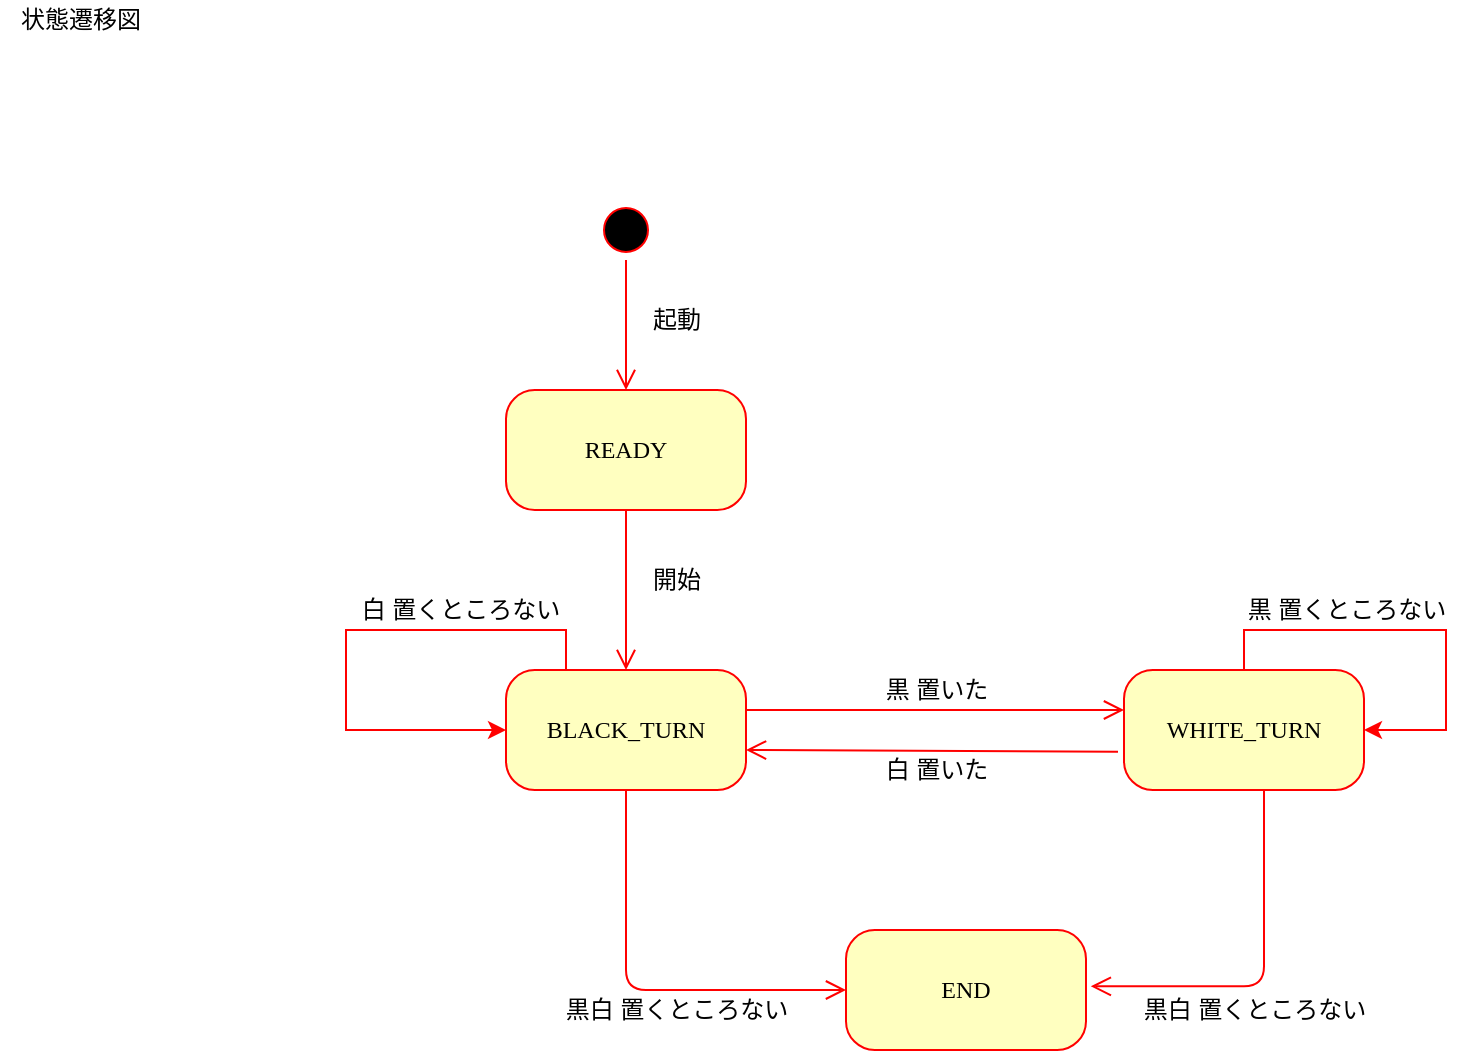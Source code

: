 <mxfile version="13.3.9" type="device"><diagram name="Page-1" id="58cdce13-f638-feb5-8d6f-7d28b1aa9fa0"><mxGraphModel dx="2010" dy="1081" grid="1" gridSize="10" guides="1" tooltips="1" connect="1" arrows="1" fold="1" page="1" pageScale="1" pageWidth="1100" pageHeight="850" background="#ffffff" math="0" shadow="0"><root><mxCell id="0"/><mxCell id="1" parent="0"/><mxCell id="382b91b5511bd0f7-1" value="" style="ellipse;html=1;shape=startState;fillColor=#000000;strokeColor=#ff0000;rounded=1;shadow=0;comic=0;labelBackgroundColor=none;fontFamily=Verdana;fontSize=12;fontColor=#000000;align=center;direction=south;" parent="1" vertex="1"><mxGeometry x="338" y="140" width="30" height="30" as="geometry"/></mxCell><mxCell id="382b91b5511bd0f7-5" value="END" style="rounded=1;whiteSpace=wrap;html=1;arcSize=24;fillColor=#ffffc0;strokeColor=#ff0000;shadow=0;comic=0;labelBackgroundColor=none;fontFamily=Verdana;fontSize=12;fontColor=#000000;align=center;" parent="1" vertex="1"><mxGeometry x="463" y="505" width="120" height="60" as="geometry"/></mxCell><mxCell id="382b91b5511bd0f7-6" value="BLACK_TURN" style="rounded=1;whiteSpace=wrap;html=1;arcSize=24;fillColor=#ffffc0;strokeColor=#ff0000;shadow=0;comic=0;labelBackgroundColor=none;fontFamily=Verdana;fontSize=12;fontColor=#000000;align=center;" parent="1" vertex="1"><mxGeometry x="293" y="375" width="120" height="60" as="geometry"/></mxCell><mxCell id="382b91b5511bd0f7-7" value="WHITE_TURN" style="rounded=1;whiteSpace=wrap;html=1;arcSize=24;fillColor=#ffffc0;strokeColor=#ff0000;shadow=0;comic=0;labelBackgroundColor=none;fontFamily=Verdana;fontSize=12;fontColor=#000000;align=center;" parent="1" vertex="1"><mxGeometry x="602" y="375" width="120" height="60" as="geometry"/></mxCell><mxCell id="2a3bc250acf0617d-9" style="edgeStyle=orthogonalEdgeStyle;html=1;labelBackgroundColor=none;endArrow=open;endSize=8;strokeColor=#ff0000;fontFamily=Verdana;fontSize=12;align=left;exitX=0.5;exitY=1;exitDx=0;exitDy=0;" parent="1" source="lxyLRqeUIMd10mGsrBQk-5" target="382b91b5511bd0f7-6" edge="1"><mxGeometry relative="1" as="geometry"/></mxCell><mxCell id="3cde6dad864a17aa-7" style="edgeStyle=elbowEdgeStyle;html=1;labelBackgroundColor=none;endArrow=open;endSize=8;strokeColor=#ff0000;fontFamily=Verdana;fontSize=12;align=left;exitX=0.5;exitY=1;exitDx=0;exitDy=0;" parent="1" source="382b91b5511bd0f7-6" target="382b91b5511bd0f7-5" edge="1"><mxGeometry relative="1" as="geometry"><mxPoint x="557.667" y="690" as="sourcePoint"/><mxPoint x="598" y="575" as="targetPoint"/><Array as="points"><mxPoint x="353" y="485"/><mxPoint x="453" y="465"/><mxPoint x="493" y="475"/><mxPoint x="353" y="475"/></Array></mxGeometry></mxCell><mxCell id="lxyLRqeUIMd10mGsrBQk-2" value="状態遷移図" style="text;html=1;align=center;verticalAlign=middle;resizable=0;points=[];autosize=1;" vertex="1" parent="1"><mxGeometry x="40" y="40" width="80" height="20" as="geometry"/></mxCell><mxCell id="lxyLRqeUIMd10mGsrBQk-4" value="起動" style="text;html=1;align=center;verticalAlign=middle;resizable=0;points=[];autosize=1;" vertex="1" parent="1"><mxGeometry x="358" y="190" width="40" height="20" as="geometry"/></mxCell><mxCell id="lxyLRqeUIMd10mGsrBQk-5" value="READY" style="rounded=1;whiteSpace=wrap;html=1;arcSize=24;fillColor=#ffffc0;strokeColor=#ff0000;shadow=0;comic=0;labelBackgroundColor=none;fontFamily=Verdana;fontSize=12;fontColor=#000000;align=center;" vertex="1" parent="1"><mxGeometry x="293" y="235" width="120" height="60" as="geometry"/></mxCell><mxCell id="lxyLRqeUIMd10mGsrBQk-6" style="edgeStyle=orthogonalEdgeStyle;html=1;labelBackgroundColor=none;endArrow=open;endSize=8;strokeColor=#ff0000;fontFamily=Verdana;fontSize=12;align=left;entryX=0.5;entryY=0;entryDx=0;entryDy=0;" edge="1" parent="1" source="382b91b5511bd0f7-1" target="lxyLRqeUIMd10mGsrBQk-5"><mxGeometry relative="1" as="geometry"><Array as="points"><mxPoint x="353" y="235"/></Array><mxPoint x="453" y="235" as="sourcePoint"/><mxPoint x="778" y="245" as="targetPoint"/></mxGeometry></mxCell><mxCell id="lxyLRqeUIMd10mGsrBQk-7" value="開始" style="text;html=1;align=center;verticalAlign=middle;resizable=0;points=[];autosize=1;" vertex="1" parent="1"><mxGeometry x="358" y="320" width="40" height="20" as="geometry"/></mxCell><mxCell id="lxyLRqeUIMd10mGsrBQk-8" style="edgeStyle=orthogonalEdgeStyle;html=1;labelBackgroundColor=none;endArrow=open;endSize=8;strokeColor=#ff0000;fontFamily=Verdana;fontSize=12;align=left;" edge="1" parent="1" target="382b91b5511bd0f7-7"><mxGeometry relative="1" as="geometry"><mxPoint x="413" y="395" as="sourcePoint"/><mxPoint x="523" y="405" as="targetPoint"/><Array as="points"><mxPoint x="413" y="395"/></Array></mxGeometry></mxCell><mxCell id="lxyLRqeUIMd10mGsrBQk-9" style="edgeStyle=orthogonalEdgeStyle;html=1;labelBackgroundColor=none;endArrow=open;endSize=8;strokeColor=#ff0000;fontFamily=Verdana;fontSize=12;align=left;exitX=-0.025;exitY=0.681;exitDx=0;exitDy=0;exitPerimeter=0;" edge="1" parent="1" source="382b91b5511bd0f7-7"><mxGeometry relative="1" as="geometry"><mxPoint x="543" y="415" as="sourcePoint"/><mxPoint x="413" y="415" as="targetPoint"/><Array as="points"><mxPoint x="413" y="415"/></Array></mxGeometry></mxCell><mxCell id="lxyLRqeUIMd10mGsrBQk-11" style="edgeStyle=elbowEdgeStyle;html=1;labelBackgroundColor=none;endArrow=open;endSize=8;strokeColor=#ff0000;fontFamily=Verdana;fontSize=12;align=left;exitX=0.5;exitY=1;exitDx=0;exitDy=0;entryX=1.02;entryY=0.469;entryDx=0;entryDy=0;entryPerimeter=0;" edge="1" parent="1" target="382b91b5511bd0f7-5"><mxGeometry relative="1" as="geometry"><mxPoint x="672" y="435" as="sourcePoint"/><mxPoint x="762" y="535" as="targetPoint"/><Array as="points"><mxPoint x="672" y="485"/><mxPoint x="772" y="465"/><mxPoint x="812" y="475"/><mxPoint x="672" y="475"/></Array></mxGeometry></mxCell><mxCell id="lxyLRqeUIMd10mGsrBQk-17" style="edgeStyle=orthogonalEdgeStyle;rounded=0;orthogonalLoop=1;jettySize=auto;html=1;exitX=0.5;exitY=0;exitDx=0;exitDy=0;entryX=1;entryY=0.5;entryDx=0;entryDy=0;strokeColor=#FF0000;" edge="1" parent="1" source="382b91b5511bd0f7-7" target="382b91b5511bd0f7-7"><mxGeometry relative="1" as="geometry"><Array as="points"><mxPoint x="662" y="355"/><mxPoint x="763" y="355"/><mxPoint x="763" y="405"/></Array></mxGeometry></mxCell><mxCell id="lxyLRqeUIMd10mGsrBQk-18" style="edgeStyle=orthogonalEdgeStyle;rounded=0;orthogonalLoop=1;jettySize=auto;html=1;exitX=0.25;exitY=0;exitDx=0;exitDy=0;entryX=0;entryY=0.5;entryDx=0;entryDy=0;strokeColor=#FF0000;" edge="1" parent="1" source="382b91b5511bd0f7-6" target="382b91b5511bd0f7-6"><mxGeometry relative="1" as="geometry"><Array as="points"><mxPoint x="323" y="355"/><mxPoint x="213" y="355"/><mxPoint x="213" y="405"/></Array></mxGeometry></mxCell><mxCell id="lxyLRqeUIMd10mGsrBQk-19" value="黒 置くところない" style="text;html=1;align=center;verticalAlign=middle;resizable=0;points=[];autosize=1;" vertex="1" parent="1"><mxGeometry x="653" y="335" width="120" height="20" as="geometry"/></mxCell><mxCell id="lxyLRqeUIMd10mGsrBQk-20" value="白 置くところない" style="text;html=1;align=center;verticalAlign=middle;resizable=0;points=[];autosize=1;" vertex="1" parent="1"><mxGeometry x="210" y="335" width="120" height="20" as="geometry"/></mxCell><mxCell id="lxyLRqeUIMd10mGsrBQk-21" value="黒 置いた" style="text;html=1;align=center;verticalAlign=middle;resizable=0;points=[];autosize=1;" vertex="1" parent="1"><mxGeometry x="473" y="375" width="70" height="20" as="geometry"/></mxCell><mxCell id="lxyLRqeUIMd10mGsrBQk-22" value="白 置いた" style="text;html=1;align=center;verticalAlign=middle;resizable=0;points=[];autosize=1;" vertex="1" parent="1"><mxGeometry x="473" y="415" width="70" height="20" as="geometry"/></mxCell><mxCell id="lxyLRqeUIMd10mGsrBQk-23" value="黒白 置くところない" style="text;html=1;align=center;verticalAlign=middle;resizable=0;points=[];autosize=1;" vertex="1" parent="1"><mxGeometry x="313" y="535" width="130" height="20" as="geometry"/></mxCell><mxCell id="lxyLRqeUIMd10mGsrBQk-24" value="黒白 置くところない" style="text;html=1;align=center;verticalAlign=middle;resizable=0;points=[];autosize=1;" vertex="1" parent="1"><mxGeometry x="602" y="535" width="130" height="20" as="geometry"/></mxCell></root></mxGraphModel></diagram></mxfile>
